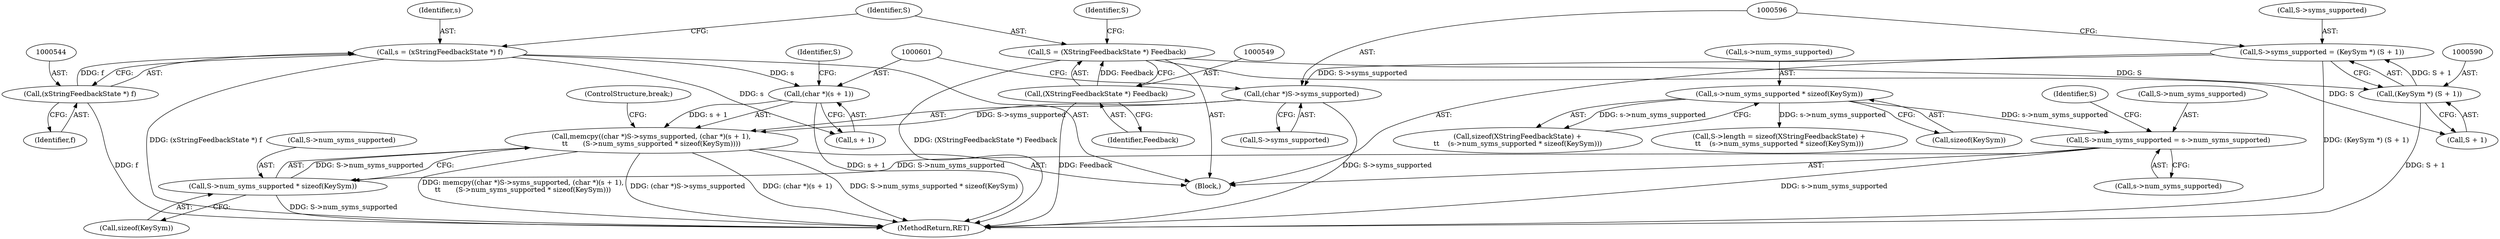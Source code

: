 digraph "0_libXi_19a9cd607de73947fcfb104682f203ffe4e1f4e5_1@API" {
"1000594" [label="(Call,memcpy((char *)S->syms_supported, (char *)(s + 1),\n\t\t       (S->num_syms_supported * sizeof(KeySym))))"];
"1000595" [label="(Call,(char *)S->syms_supported)"];
"1000585" [label="(Call,S->syms_supported = (KeySym *) (S + 1))"];
"1000589" [label="(Call,(KeySym *) (S + 1))"];
"1000546" [label="(Call,S = (XStringFeedbackState *) Feedback)"];
"1000548" [label="(Call,(XStringFeedbackState *) Feedback)"];
"1000600" [label="(Call,(char *)(s + 1))"];
"1000541" [label="(Call,s = (xStringFeedbackState *) f)"];
"1000543" [label="(Call,(xStringFeedbackState *) f)"];
"1000605" [label="(Call,S->num_syms_supported * sizeof(KeySym))"];
"1000578" [label="(Call,S->num_syms_supported = s->num_syms_supported)"];
"1000558" [label="(Call,s->num_syms_supported * sizeof(KeySym))"];
"1000600" [label="(Call,(char *)(s + 1))"];
"1000607" [label="(Identifier,S)"];
"1000547" [label="(Identifier,S)"];
"1000602" [label="(Call,s + 1)"];
"1000585" [label="(Call,S->syms_supported = (KeySym *) (S + 1))"];
"1000611" [label="(ControlStructure,break;)"];
"1000594" [label="(Call,memcpy((char *)S->syms_supported, (char *)(s + 1),\n\t\t       (S->num_syms_supported * sizeof(KeySym))))"];
"1000589" [label="(Call,(KeySym *) (S + 1))"];
"1000559" [label="(Call,s->num_syms_supported)"];
"1000591" [label="(Call,S + 1)"];
"1000542" [label="(Identifier,s)"];
"1000597" [label="(Call,S->syms_supported)"];
"1000541" [label="(Call,s = (xStringFeedbackState *) f)"];
"1000538" [label="(Block,)"];
"1000579" [label="(Call,S->num_syms_supported)"];
"1000551" [label="(Call,S->length = sizeof(XStringFeedbackState) +\n\t\t    (s->num_syms_supported * sizeof(KeySym)))"];
"1000737" [label="(MethodReturn,RET)"];
"1000550" [label="(Identifier,Feedback)"];
"1000562" [label="(Call,sizeof(KeySym))"];
"1000548" [label="(Call,(XStringFeedbackState *) Feedback)"];
"1000606" [label="(Call,S->num_syms_supported)"];
"1000555" [label="(Call,sizeof(XStringFeedbackState) +\n\t\t    (s->num_syms_supported * sizeof(KeySym)))"];
"1000545" [label="(Identifier,f)"];
"1000587" [label="(Identifier,S)"];
"1000543" [label="(Call,(xStringFeedbackState *) f)"];
"1000586" [label="(Call,S->syms_supported)"];
"1000546" [label="(Call,S = (XStringFeedbackState *) Feedback)"];
"1000595" [label="(Call,(char *)S->syms_supported)"];
"1000578" [label="(Call,S->num_syms_supported = s->num_syms_supported)"];
"1000558" [label="(Call,s->num_syms_supported * sizeof(KeySym))"];
"1000582" [label="(Call,s->num_syms_supported)"];
"1000605" [label="(Call,S->num_syms_supported * sizeof(KeySym))"];
"1000609" [label="(Call,sizeof(KeySym))"];
"1000553" [label="(Identifier,S)"];
"1000594" -> "1000538"  [label="AST: "];
"1000594" -> "1000605"  [label="CFG: "];
"1000595" -> "1000594"  [label="AST: "];
"1000600" -> "1000594"  [label="AST: "];
"1000605" -> "1000594"  [label="AST: "];
"1000611" -> "1000594"  [label="CFG: "];
"1000594" -> "1000737"  [label="DDG: (char *)S->syms_supported"];
"1000594" -> "1000737"  [label="DDG: (char *)(s + 1)"];
"1000594" -> "1000737"  [label="DDG: S->num_syms_supported * sizeof(KeySym)"];
"1000594" -> "1000737"  [label="DDG: memcpy((char *)S->syms_supported, (char *)(s + 1),\n\t\t       (S->num_syms_supported * sizeof(KeySym)))"];
"1000595" -> "1000594"  [label="DDG: S->syms_supported"];
"1000600" -> "1000594"  [label="DDG: s + 1"];
"1000605" -> "1000594"  [label="DDG: S->num_syms_supported"];
"1000595" -> "1000597"  [label="CFG: "];
"1000596" -> "1000595"  [label="AST: "];
"1000597" -> "1000595"  [label="AST: "];
"1000601" -> "1000595"  [label="CFG: "];
"1000595" -> "1000737"  [label="DDG: S->syms_supported"];
"1000585" -> "1000595"  [label="DDG: S->syms_supported"];
"1000585" -> "1000538"  [label="AST: "];
"1000585" -> "1000589"  [label="CFG: "];
"1000586" -> "1000585"  [label="AST: "];
"1000589" -> "1000585"  [label="AST: "];
"1000596" -> "1000585"  [label="CFG: "];
"1000585" -> "1000737"  [label="DDG: (KeySym *) (S + 1)"];
"1000589" -> "1000585"  [label="DDG: S + 1"];
"1000589" -> "1000591"  [label="CFG: "];
"1000590" -> "1000589"  [label="AST: "];
"1000591" -> "1000589"  [label="AST: "];
"1000589" -> "1000737"  [label="DDG: S + 1"];
"1000546" -> "1000589"  [label="DDG: S"];
"1000546" -> "1000538"  [label="AST: "];
"1000546" -> "1000548"  [label="CFG: "];
"1000547" -> "1000546"  [label="AST: "];
"1000548" -> "1000546"  [label="AST: "];
"1000553" -> "1000546"  [label="CFG: "];
"1000546" -> "1000737"  [label="DDG: (XStringFeedbackState *) Feedback"];
"1000548" -> "1000546"  [label="DDG: Feedback"];
"1000546" -> "1000591"  [label="DDG: S"];
"1000548" -> "1000550"  [label="CFG: "];
"1000549" -> "1000548"  [label="AST: "];
"1000550" -> "1000548"  [label="AST: "];
"1000548" -> "1000737"  [label="DDG: Feedback"];
"1000600" -> "1000602"  [label="CFG: "];
"1000601" -> "1000600"  [label="AST: "];
"1000602" -> "1000600"  [label="AST: "];
"1000607" -> "1000600"  [label="CFG: "];
"1000600" -> "1000737"  [label="DDG: s + 1"];
"1000541" -> "1000600"  [label="DDG: s"];
"1000541" -> "1000538"  [label="AST: "];
"1000541" -> "1000543"  [label="CFG: "];
"1000542" -> "1000541"  [label="AST: "];
"1000543" -> "1000541"  [label="AST: "];
"1000547" -> "1000541"  [label="CFG: "];
"1000541" -> "1000737"  [label="DDG: (xStringFeedbackState *) f"];
"1000543" -> "1000541"  [label="DDG: f"];
"1000541" -> "1000602"  [label="DDG: s"];
"1000543" -> "1000545"  [label="CFG: "];
"1000544" -> "1000543"  [label="AST: "];
"1000545" -> "1000543"  [label="AST: "];
"1000543" -> "1000737"  [label="DDG: f"];
"1000605" -> "1000609"  [label="CFG: "];
"1000606" -> "1000605"  [label="AST: "];
"1000609" -> "1000605"  [label="AST: "];
"1000605" -> "1000737"  [label="DDG: S->num_syms_supported"];
"1000578" -> "1000605"  [label="DDG: S->num_syms_supported"];
"1000578" -> "1000538"  [label="AST: "];
"1000578" -> "1000582"  [label="CFG: "];
"1000579" -> "1000578"  [label="AST: "];
"1000582" -> "1000578"  [label="AST: "];
"1000587" -> "1000578"  [label="CFG: "];
"1000578" -> "1000737"  [label="DDG: s->num_syms_supported"];
"1000558" -> "1000578"  [label="DDG: s->num_syms_supported"];
"1000558" -> "1000555"  [label="AST: "];
"1000558" -> "1000562"  [label="CFG: "];
"1000559" -> "1000558"  [label="AST: "];
"1000562" -> "1000558"  [label="AST: "];
"1000555" -> "1000558"  [label="CFG: "];
"1000558" -> "1000551"  [label="DDG: s->num_syms_supported"];
"1000558" -> "1000555"  [label="DDG: s->num_syms_supported"];
}
